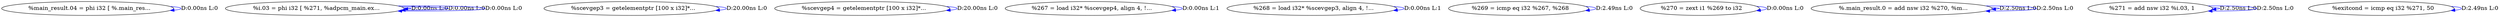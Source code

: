 digraph {
Node0x3f133e0[label="  %main_result.04 = phi i32 [ %.main_res..."];
Node0x3f133e0 -> Node0x3f133e0[label="D:0.00ns L:0",color=blue];
Node0x3f134c0[label="  %i.03 = phi i32 [ %271, %adpcm_main.ex..."];
Node0x3f134c0 -> Node0x3f134c0[label="D:0.00ns L:0",color=blue];
Node0x3f134c0 -> Node0x3f134c0[label="D:0.00ns L:0",color=blue];
Node0x3f134c0 -> Node0x3f134c0[label="D:0.00ns L:0",color=blue];
Node0x3f135a0[label="  %scevgep3 = getelementptr [100 x i32]*..."];
Node0x3f135a0 -> Node0x3f135a0[label="D:20.00ns L:0",color=blue];
Node0x3f136c0[label="  %scevgep4 = getelementptr [100 x i32]*..."];
Node0x3f136c0 -> Node0x3f136c0[label="D:20.00ns L:0",color=blue];
Node0x3f137a0[label="  %267 = load i32* %scevgep4, align 4, !..."];
Node0x3f137a0 -> Node0x3f137a0[label="D:0.00ns L:1",color=blue];
Node0x3f13880[label="  %268 = load i32* %scevgep3, align 4, !..."];
Node0x3f13880 -> Node0x3f13880[label="D:0.00ns L:1",color=blue];
Node0x3f13960[label="  %269 = icmp eq i32 %267, %268"];
Node0x3f13960 -> Node0x3f13960[label="D:2.49ns L:0",color=blue];
Node0x3f13a80[label="  %270 = zext i1 %269 to i32"];
Node0x3f13a80 -> Node0x3f13a80[label="D:0.00ns L:0",color=blue];
Node0x3f13b60[label="  %.main_result.0 = add nsw i32 %270, %m..."];
Node0x3f13b60 -> Node0x3f13b60[label="D:2.50ns L:0",color=blue];
Node0x3f13b60 -> Node0x3f13b60[label="D:2.50ns L:0",color=blue];
Node0x3f13c40[label="  %271 = add nsw i32 %i.03, 1"];
Node0x3f13c40 -> Node0x3f13c40[label="D:2.50ns L:0",color=blue];
Node0x3f13c40 -> Node0x3f13c40[label="D:2.50ns L:0",color=blue];
Node0x3f13d20[label="  %exitcond = icmp eq i32 %271, 50"];
Node0x3f13d20 -> Node0x3f13d20[label="D:2.49ns L:0",color=blue];
}
